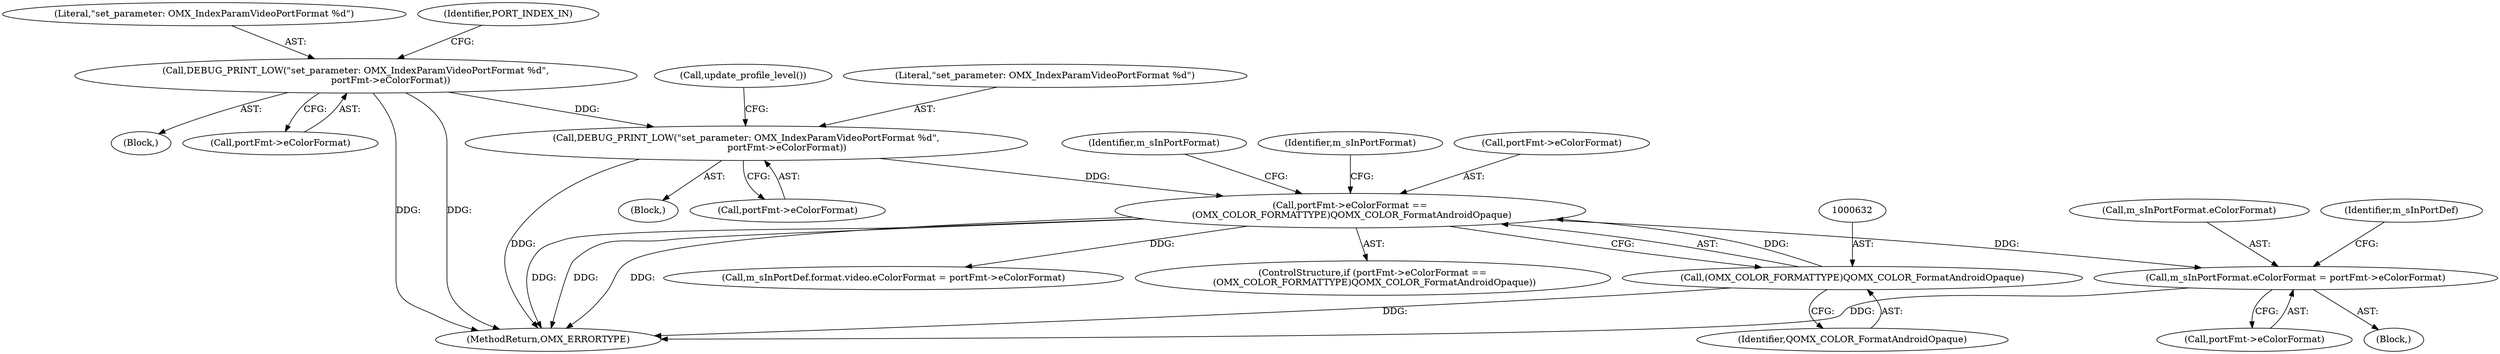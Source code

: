 digraph "0_Android_89913d7df36dbeb458ce165856bd6505a2ec647d_2@pointer" {
"1000664" [label="(Call,m_sInPortFormat.eColorFormat = portFmt->eColorFormat)"];
"1000627" [label="(Call,portFmt->eColorFormat ==\n (OMX_COLOR_FORMATTYPE)QOMX_COLOR_FormatAndroidOpaque)"];
"1000620" [label="(Call,DEBUG_PRINT_LOW(\"set_parameter: OMX_IndexParamVideoPortFormat %d\",\n                            portFmt->eColorFormat))"];
"1000599" [label="(Call,DEBUG_PRINT_LOW(\"set_parameter: OMX_IndexParamVideoPortFormat %d\",\n                        portFmt->eColorFormat))"];
"1000631" [label="(Call,(OMX_COLOR_FORMATTYPE)QOMX_COLOR_FormatAndroidOpaque)"];
"1000663" [label="(Block,)"];
"1000665" [label="(Call,m_sInPortFormat.eColorFormat)"];
"1000610" [label="(Block,)"];
"1000627" [label="(Call,portFmt->eColorFormat ==\n (OMX_COLOR_FORMATTYPE)QOMX_COLOR_FormatAndroidOpaque)"];
"1000599" [label="(Call,DEBUG_PRINT_LOW(\"set_parameter: OMX_IndexParamVideoPortFormat %d\",\n                        portFmt->eColorFormat))"];
"1000664" [label="(Call,m_sInPortFormat.eColorFormat = portFmt->eColorFormat)"];
"1000671" [label="(Call,m_sInPortDef.format.video.eColorFormat = portFmt->eColorFormat)"];
"1000631" [label="(Call,(OMX_COLOR_FORMATTYPE)QOMX_COLOR_FormatAndroidOpaque)"];
"1000637" [label="(Identifier,m_sInPortFormat)"];
"1000668" [label="(Call,portFmt->eColorFormat)"];
"1000626" [label="(ControlStructure,if (portFmt->eColorFormat ==\n (OMX_COLOR_FORMATTYPE)QOMX_COLOR_FormatAndroidOpaque))"];
"1000633" [label="(Identifier,QOMX_COLOR_FormatAndroidOpaque)"];
"1000625" [label="(Call,update_profile_level())"];
"1000620" [label="(Call,DEBUG_PRINT_LOW(\"set_parameter: OMX_IndexParamVideoPortFormat %d\",\n                            portFmt->eColorFormat))"];
"1000666" [label="(Identifier,m_sInPortFormat)"];
"1000621" [label="(Literal,\"set_parameter: OMX_IndexParamVideoPortFormat %d\")"];
"1002951" [label="(MethodReturn,OMX_ERRORTYPE)"];
"1000628" [label="(Call,portFmt->eColorFormat)"];
"1000600" [label="(Literal,\"set_parameter: OMX_IndexParamVideoPortFormat %d\")"];
"1000675" [label="(Identifier,m_sInPortDef)"];
"1000622" [label="(Call,portFmt->eColorFormat)"];
"1000589" [label="(Block,)"];
"1000606" [label="(Identifier,PORT_INDEX_IN)"];
"1000601" [label="(Call,portFmt->eColorFormat)"];
"1000664" -> "1000663"  [label="AST: "];
"1000664" -> "1000668"  [label="CFG: "];
"1000665" -> "1000664"  [label="AST: "];
"1000668" -> "1000664"  [label="AST: "];
"1000675" -> "1000664"  [label="CFG: "];
"1000664" -> "1002951"  [label="DDG: "];
"1000627" -> "1000664"  [label="DDG: "];
"1000627" -> "1000626"  [label="AST: "];
"1000627" -> "1000631"  [label="CFG: "];
"1000628" -> "1000627"  [label="AST: "];
"1000631" -> "1000627"  [label="AST: "];
"1000637" -> "1000627"  [label="CFG: "];
"1000666" -> "1000627"  [label="CFG: "];
"1000627" -> "1002951"  [label="DDG: "];
"1000627" -> "1002951"  [label="DDG: "];
"1000627" -> "1002951"  [label="DDG: "];
"1000620" -> "1000627"  [label="DDG: "];
"1000631" -> "1000627"  [label="DDG: "];
"1000627" -> "1000671"  [label="DDG: "];
"1000620" -> "1000610"  [label="AST: "];
"1000620" -> "1000622"  [label="CFG: "];
"1000621" -> "1000620"  [label="AST: "];
"1000622" -> "1000620"  [label="AST: "];
"1000625" -> "1000620"  [label="CFG: "];
"1000620" -> "1002951"  [label="DDG: "];
"1000599" -> "1000620"  [label="DDG: "];
"1000599" -> "1000589"  [label="AST: "];
"1000599" -> "1000601"  [label="CFG: "];
"1000600" -> "1000599"  [label="AST: "];
"1000601" -> "1000599"  [label="AST: "];
"1000606" -> "1000599"  [label="CFG: "];
"1000599" -> "1002951"  [label="DDG: "];
"1000599" -> "1002951"  [label="DDG: "];
"1000631" -> "1000633"  [label="CFG: "];
"1000632" -> "1000631"  [label="AST: "];
"1000633" -> "1000631"  [label="AST: "];
"1000631" -> "1002951"  [label="DDG: "];
}
